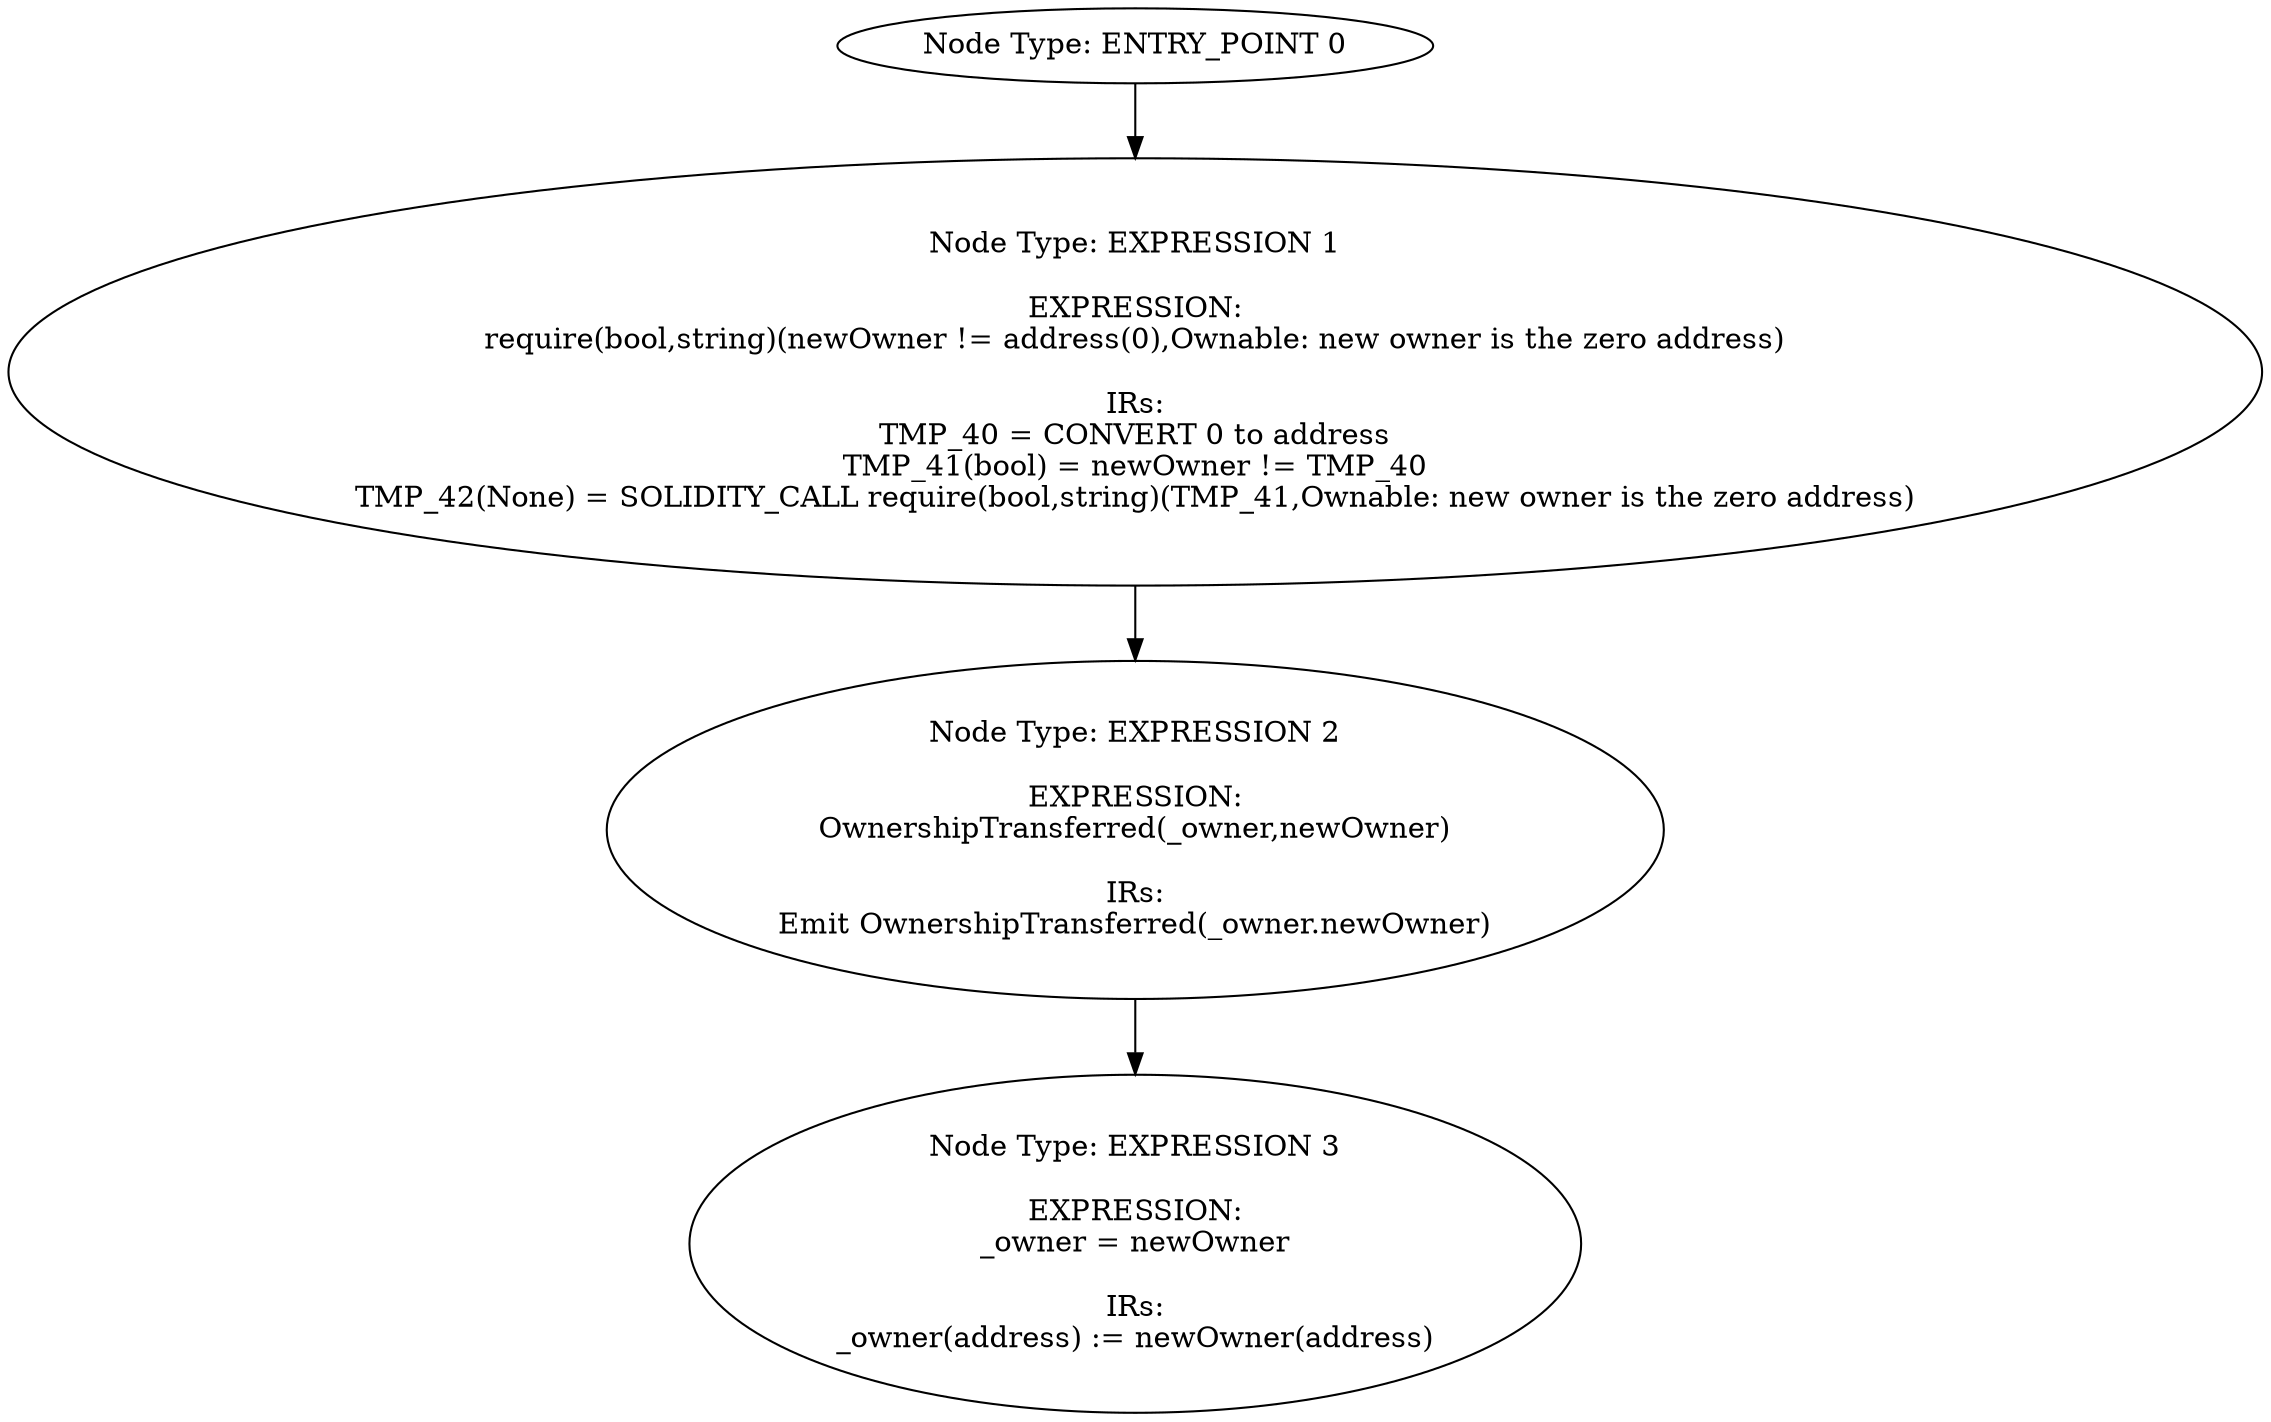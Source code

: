digraph{
0[label="Node Type: ENTRY_POINT 0
"];
0->1;
1[label="Node Type: EXPRESSION 1

EXPRESSION:
require(bool,string)(newOwner != address(0),Ownable: new owner is the zero address)

IRs:
TMP_40 = CONVERT 0 to address
TMP_41(bool) = newOwner != TMP_40
TMP_42(None) = SOLIDITY_CALL require(bool,string)(TMP_41,Ownable: new owner is the zero address)"];
1->2;
2[label="Node Type: EXPRESSION 2

EXPRESSION:
OwnershipTransferred(_owner,newOwner)

IRs:
Emit OwnershipTransferred(_owner.newOwner)"];
2->3;
3[label="Node Type: EXPRESSION 3

EXPRESSION:
_owner = newOwner

IRs:
_owner(address) := newOwner(address)"];
}
